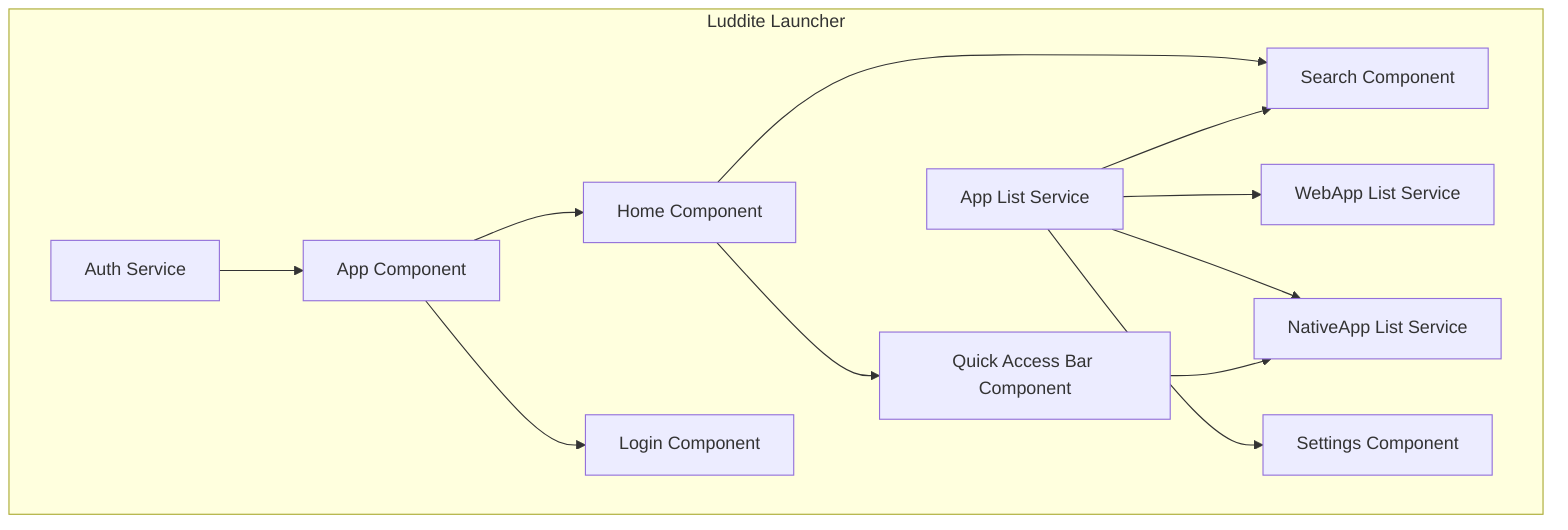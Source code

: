 graph TB
  subgraph "Luddite Launcher"
    A[App Component]
    B[Home Component]
    C[Search Component]
    D[Login Component]
    E[Settings Component]
    F[Quick Access Bar Component]
    G[Auth Service]
    H[App List Service]
    I[WebApp List Service]
    J[NativeApp List Service]
  end

  A --> B
  A --> D
  B --> C
  B --> F
  H --> I
  H --> J
  G --> A
  H --> C
  H --> E
  F --> J